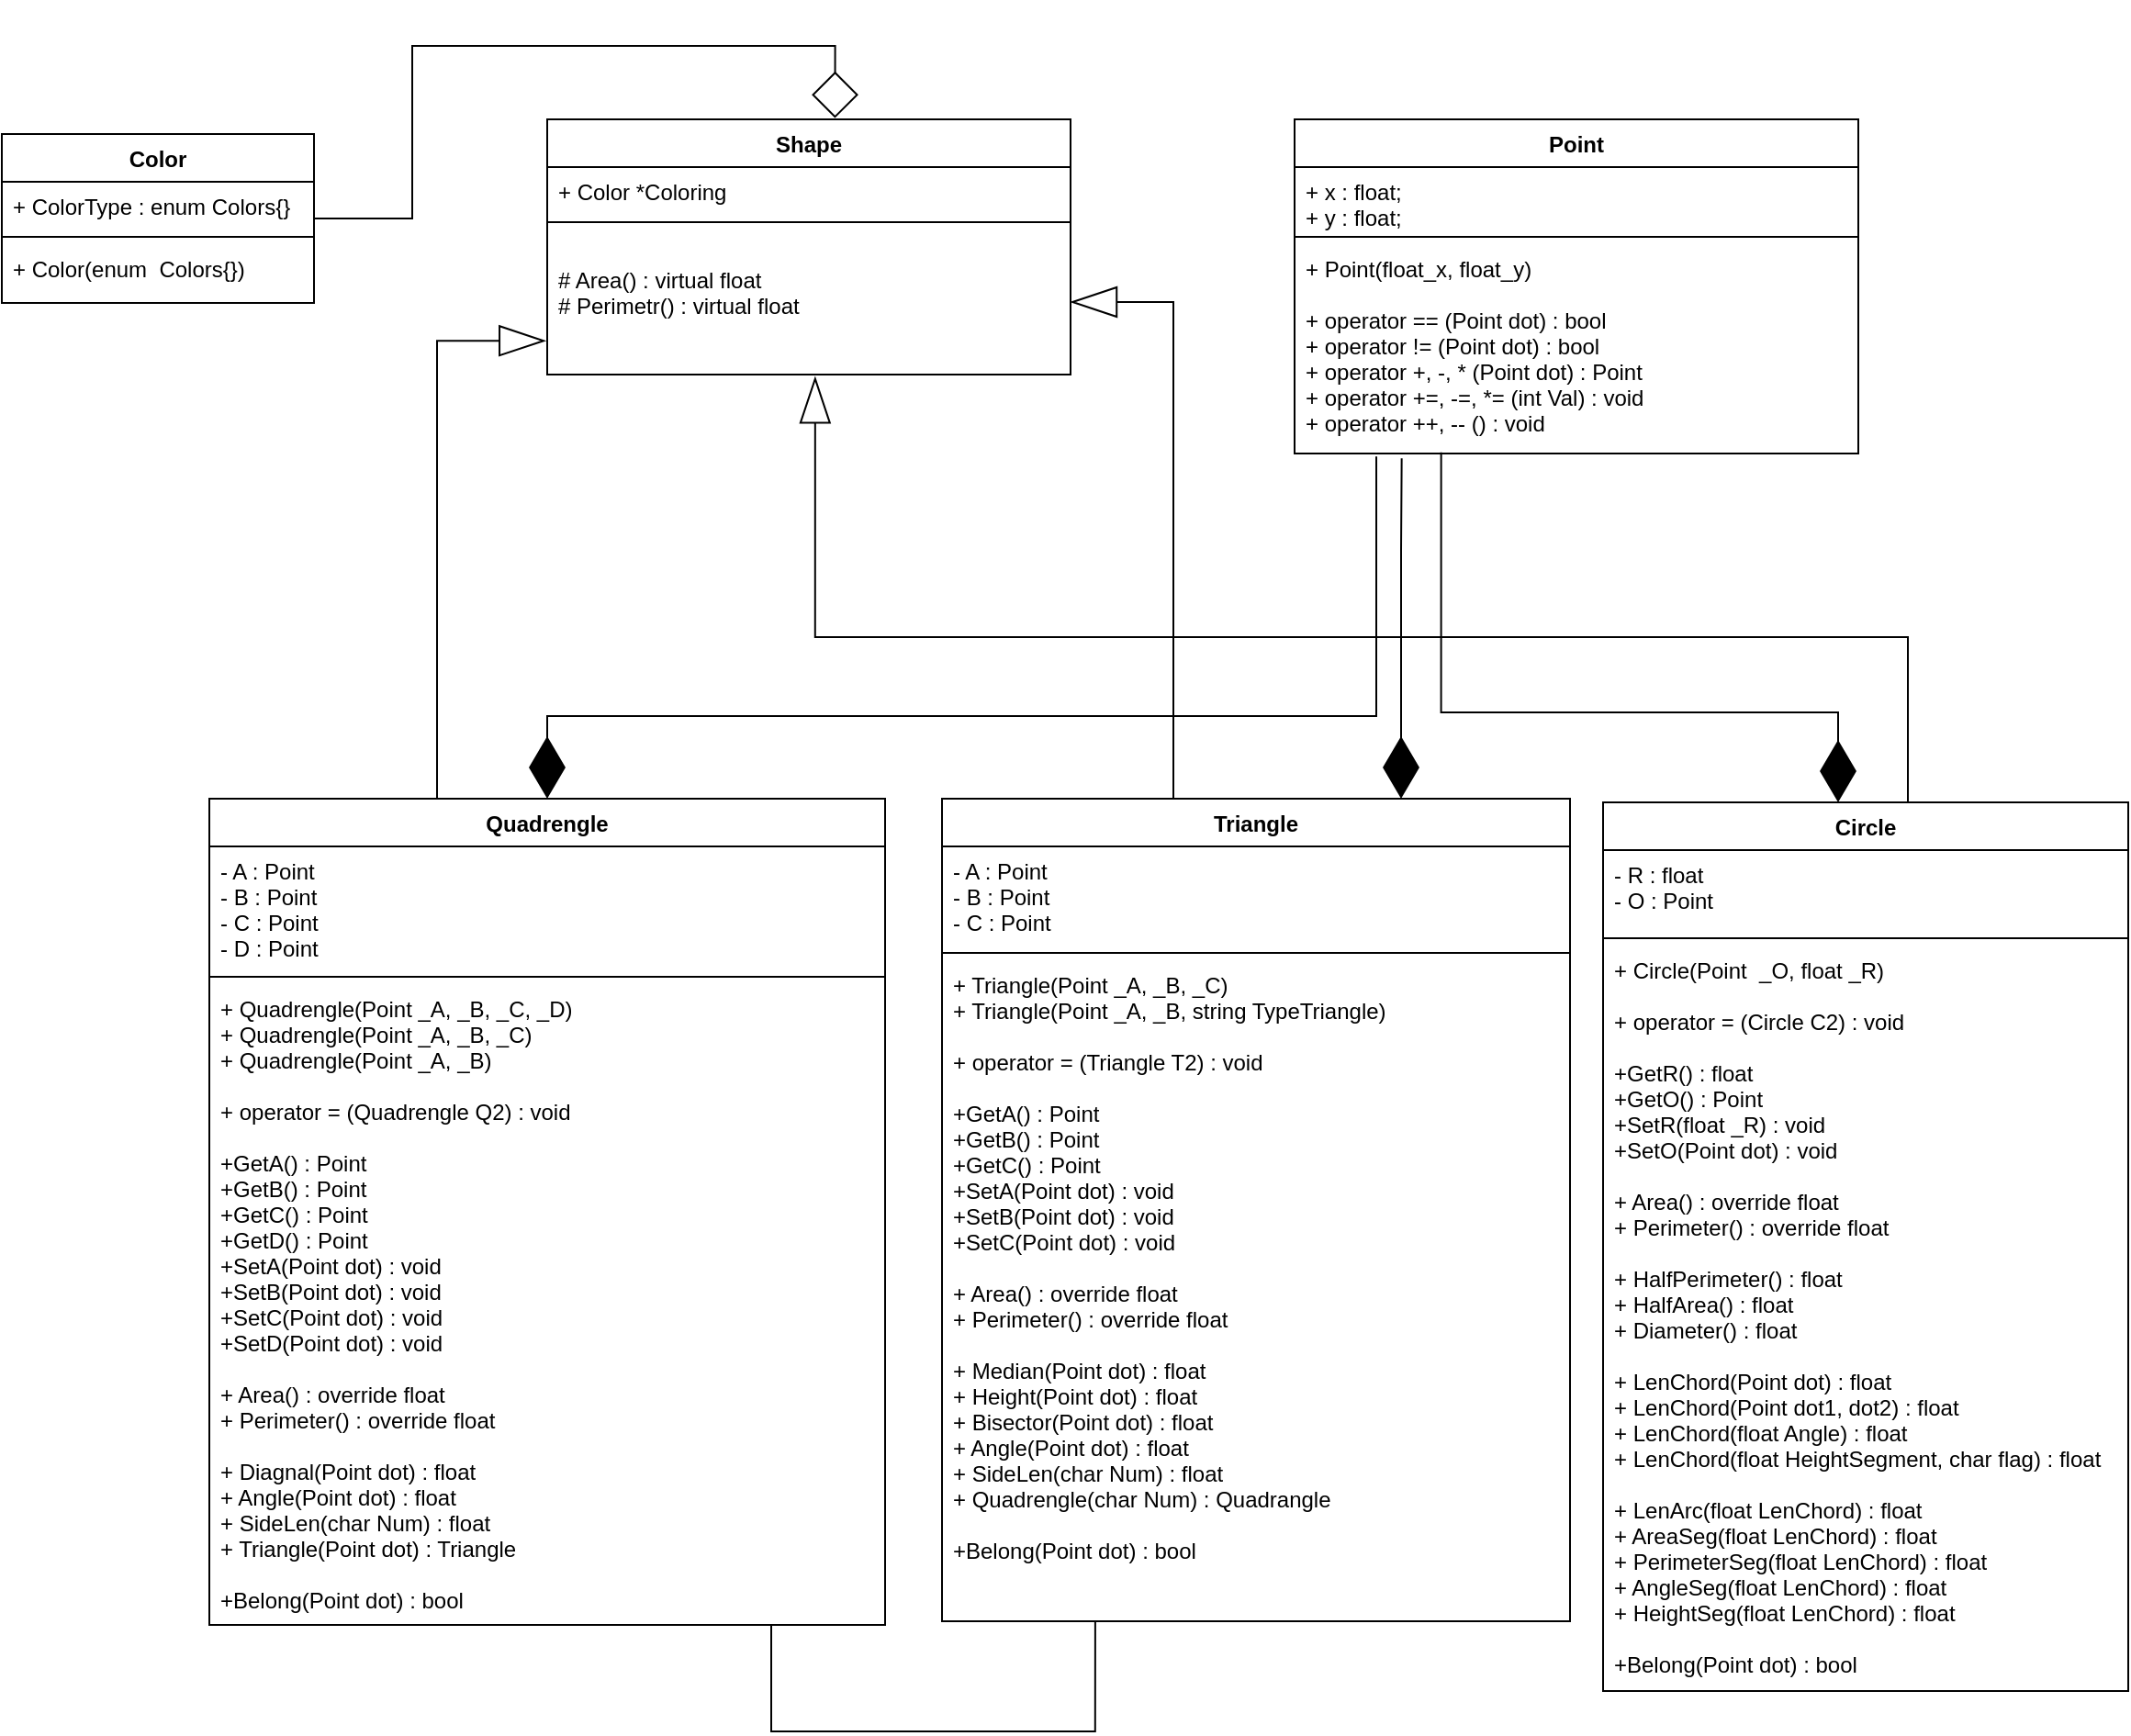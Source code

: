 <mxfile version="12.2.4" type="device" pages="1"><diagram id="SC8gfcgnWcTTP4QlGTLK" name="Страница 1"><mxGraphModel dx="1686" dy="393" grid="1" gridSize="1" guides="1" tooltips="1" connect="1" arrows="1" fold="1" page="1" pageScale="1" pageWidth="827" pageHeight="1169" background="none" math="0" shadow="0"><root><mxCell id="0"/><mxCell id="1" parent="0"/><mxCell id="Up7vEMHOviOV7Av3Ovxm-5" value="Point" style="swimlane;fontStyle=1;align=center;verticalAlign=top;childLayout=stackLayout;horizontal=1;startSize=26;horizontalStack=0;resizeParent=1;resizeParentMax=0;resizeLast=0;collapsible=1;marginBottom=0;" parent="1" vertex="1"><mxGeometry x="490" y="98" width="307" height="182" as="geometry"><mxRectangle x="215" y="30" width="60" height="26" as="alternateBounds"/></mxGeometry></mxCell><mxCell id="Up7vEMHOviOV7Av3Ovxm-6" value="+ x : float;&#10;+ y : float;" style="text;strokeColor=none;fillColor=none;align=left;verticalAlign=top;spacingLeft=4;spacingRight=4;overflow=hidden;rotatable=0;points=[[0,0.5],[1,0.5]];portConstraint=eastwest;" parent="Up7vEMHOviOV7Av3Ovxm-5" vertex="1"><mxGeometry y="26" width="307" height="34" as="geometry"/></mxCell><mxCell id="Up7vEMHOviOV7Av3Ovxm-7" value="" style="line;strokeWidth=1;fillColor=none;align=left;verticalAlign=middle;spacingTop=-1;spacingLeft=3;spacingRight=3;rotatable=0;labelPosition=right;points=[];portConstraint=eastwest;" parent="Up7vEMHOviOV7Av3Ovxm-5" vertex="1"><mxGeometry y="60" width="307" height="8" as="geometry"/></mxCell><mxCell id="Up7vEMHOviOV7Av3Ovxm-8" value="+ Point(float_x, float_y)&#10;&#10;+ operator == (Point dot) : bool&#10;+ operator != (Point dot) : bool&#10;+ operator +, -, * (Point dot) : Point&#10;+ operator +=, -=, *= (int Val) : void&#10;+ operator ++, -- () : void&#10;&#10;" style="text;strokeColor=none;fillColor=none;align=left;verticalAlign=top;spacingLeft=4;spacingRight=4;overflow=hidden;rotatable=0;points=[[0,0.5],[1,0.5]];portConstraint=eastwest;" parent="Up7vEMHOviOV7Av3Ovxm-5" vertex="1"><mxGeometry y="68" width="307" height="114" as="geometry"/></mxCell><mxCell id="lwoWa-HikEac3z0Fgozv-14" style="edgeStyle=orthogonalEdgeStyle;rounded=0;jumpSize=12;orthogonalLoop=1;jettySize=auto;html=1;entryX=0.145;entryY=1.014;entryDx=0;entryDy=0;entryPerimeter=0;startArrow=diamondThin;startFill=1;startSize=31;endArrow=none;endFill=0;endSize=11;strokeWidth=1;" edge="1" parent="1" source="Up7vEMHOviOV7Av3Ovxm-9" target="Up7vEMHOviOV7Av3Ovxm-8"><mxGeometry relative="1" as="geometry"><Array as="points"><mxPoint x="83" y="423"/><mxPoint x="534" y="423"/></Array></mxGeometry></mxCell><mxCell id="lwoWa-HikEac3z0Fgozv-23" style="edgeStyle=orthogonalEdgeStyle;rounded=0;jumpSize=12;orthogonalLoop=1;jettySize=auto;html=1;startArrow=none;startFill=0;startSize=39;endArrow=blockThin;endFill=0;endSize=23;strokeWidth=1;entryX=-0.003;entryY=0.767;entryDx=0;entryDy=0;entryPerimeter=0;" edge="1" parent="1" source="Up7vEMHOviOV7Av3Ovxm-9" target="lwoWa-HikEac3z0Fgozv-9"><mxGeometry relative="1" as="geometry"><mxPoint x="160" y="268" as="targetPoint"/><Array as="points"><mxPoint x="23" y="218"/></Array></mxGeometry></mxCell><mxCell id="Up7vEMHOviOV7Av3Ovxm-9" value="Quadrengle" style="swimlane;fontStyle=1;align=center;verticalAlign=top;childLayout=stackLayout;horizontal=1;startSize=26;horizontalStack=0;resizeParent=1;resizeParentMax=0;resizeLast=0;collapsible=1;marginBottom=0;" parent="1" vertex="1"><mxGeometry x="-101" y="468" width="368" height="450" as="geometry"><mxRectangle x="20" y="360" width="100" height="26" as="alternateBounds"/></mxGeometry></mxCell><mxCell id="Up7vEMHOviOV7Av3Ovxm-10" value="- A : Point&#10;- B : Point&#10;- C : Point&#10;- D : Point" style="text;strokeColor=none;fillColor=none;align=left;verticalAlign=top;spacingLeft=4;spacingRight=4;overflow=hidden;rotatable=0;points=[[0,0.5],[1,0.5]];portConstraint=eastwest;" parent="Up7vEMHOviOV7Av3Ovxm-9" vertex="1"><mxGeometry y="26" width="368" height="67" as="geometry"/></mxCell><mxCell id="Up7vEMHOviOV7Av3Ovxm-11" value="" style="line;strokeWidth=1;fillColor=none;align=left;verticalAlign=middle;spacingTop=-1;spacingLeft=3;spacingRight=3;rotatable=0;labelPosition=right;points=[];portConstraint=eastwest;" parent="Up7vEMHOviOV7Av3Ovxm-9" vertex="1"><mxGeometry y="93" width="368" height="8" as="geometry"/></mxCell><mxCell id="Up7vEMHOviOV7Av3Ovxm-12" value="+ Quadrengle(Point _A, _B, _C, _D)&#10;+ Quadrengle(Point _A, _B, _C)&#10;+ Quadrengle(Point _A, _B)&#10;&#10;+ operator = (Quadrengle Q2) : void&#10;&#10;+GetA() : Point&#10;+GetB() : Point&#10;+GetC() : Point&#10;+GetD() : Point&#10;+SetA(Point dot) : void&#10;+SetB(Point dot) : void&#10;+SetC(Point dot) : void&#10;+SetD(Point dot) : void&#10;&#10;+ Area() : override float&#10;+ Perimeter() : override float&#10;&#10;+ Diagnal(Point dot) : float&#10;+ Angle(Point dot) : float&#10;+ SideLen(char Num) : float&#10;+ Triangle(Point dot) : Triangle&#10;&#10;+Belong(Point dot) : bool&#10;" style="text;strokeColor=none;fillColor=none;align=left;verticalAlign=top;spacingLeft=4;spacingRight=4;overflow=hidden;rotatable=0;points=[[0,0.5],[1,0.5]];portConstraint=eastwest;" parent="Up7vEMHOviOV7Av3Ovxm-9" vertex="1"><mxGeometry y="101" width="368" height="349" as="geometry"/></mxCell><mxCell id="lwoWa-HikEac3z0Fgozv-18" style="edgeStyle=orthogonalEdgeStyle;rounded=0;jumpSize=12;orthogonalLoop=1;jettySize=auto;html=1;entryX=0.19;entryY=1.023;entryDx=0;entryDy=0;entryPerimeter=0;startArrow=diamondThin;startFill=1;startSize=31;endArrow=none;endFill=0;endSize=11;strokeWidth=1;" edge="1" parent="1" source="Up7vEMHOviOV7Av3Ovxm-13" target="Up7vEMHOviOV7Av3Ovxm-8"><mxGeometry relative="1" as="geometry"><Array as="points"><mxPoint x="548" y="333"/><mxPoint x="548" y="333"/></Array></mxGeometry></mxCell><mxCell id="lwoWa-HikEac3z0Fgozv-25" style="edgeStyle=orthogonalEdgeStyle;rounded=0;jumpSize=12;orthogonalLoop=1;jettySize=auto;html=1;entryX=1;entryY=0.5;entryDx=0;entryDy=0;startArrow=none;startFill=0;startSize=39;endArrow=blockThin;endFill=0;endSize=23;strokeWidth=1;" edge="1" parent="1" source="Up7vEMHOviOV7Av3Ovxm-13" target="lwoWa-HikEac3z0Fgozv-9"><mxGeometry relative="1" as="geometry"><Array as="points"><mxPoint x="424" y="198"/></Array></mxGeometry></mxCell><mxCell id="Up7vEMHOviOV7Av3Ovxm-13" value="Triangle" style="swimlane;fontStyle=1;align=center;verticalAlign=top;childLayout=stackLayout;horizontal=1;startSize=26;horizontalStack=0;resizeParent=1;resizeParentMax=0;resizeLast=0;collapsible=1;marginBottom=0;" parent="1" vertex="1"><mxGeometry x="298" y="468" width="342" height="448" as="geometry"><mxRectangle x="250" y="360" width="80" height="26" as="alternateBounds"/></mxGeometry></mxCell><mxCell id="Up7vEMHOviOV7Av3Ovxm-14" value="- A : Point&#10;- B : Point&#10;- C : Point" style="text;strokeColor=none;fillColor=none;align=left;verticalAlign=top;spacingLeft=4;spacingRight=4;overflow=hidden;rotatable=0;points=[[0,0.5],[1,0.5]];portConstraint=eastwest;" parent="Up7vEMHOviOV7Av3Ovxm-13" vertex="1"><mxGeometry y="26" width="342" height="54" as="geometry"/></mxCell><mxCell id="Up7vEMHOviOV7Av3Ovxm-15" value="" style="line;strokeWidth=1;fillColor=none;align=left;verticalAlign=middle;spacingTop=-1;spacingLeft=3;spacingRight=3;rotatable=0;labelPosition=right;points=[];portConstraint=eastwest;" parent="Up7vEMHOviOV7Av3Ovxm-13" vertex="1"><mxGeometry y="80" width="342" height="8" as="geometry"/></mxCell><mxCell id="Up7vEMHOviOV7Av3Ovxm-16" value="+ Triangle(Point _A, _B, _C)&#10;+ Triangle(Point _A, _B, string TypeTriangle)&#10;&#10;+ operator = (Triangle T2) : void&#10;&#10;+GetA() : Point&#10;+GetB() : Point&#10;+GetC() : Point&#10;+SetA(Point dot) : void&#10;+SetB(Point dot) : void&#10;+SetC(Point dot) : void&#10;&#10;+ Area() : override float&#10;+ Perimeter() : override float&#10;&#10;+ Median(Point dot) : float&#10;+ Height(Point dot) : float&#10;+ Bisector(Point dot) : float&#10;+ Angle(Point dot) : float&#10;+ SideLen(char Num) : float&#10;+ Quadrengle(char Num) : Quadrangle&#10;&#10;+Belong(Point dot) : bool" style="text;strokeColor=none;fillColor=none;align=left;verticalAlign=top;spacingLeft=4;spacingRight=4;overflow=hidden;rotatable=0;points=[[0,0.5],[1,0.5]];portConstraint=eastwest;" parent="Up7vEMHOviOV7Av3Ovxm-13" vertex="1"><mxGeometry y="88" width="342" height="360" as="geometry"/></mxCell><mxCell id="lwoWa-HikEac3z0Fgozv-20" style="edgeStyle=orthogonalEdgeStyle;rounded=0;jumpSize=12;orthogonalLoop=1;jettySize=auto;html=1;entryX=0.26;entryY=0.995;entryDx=0;entryDy=0;entryPerimeter=0;startArrow=diamondThin;startFill=1;startSize=31;endArrow=none;endFill=0;endSize=11;strokeWidth=1;" edge="1" parent="1" source="Up7vEMHOviOV7Av3Ovxm-17" target="Up7vEMHOviOV7Av3Ovxm-8"><mxGeometry relative="1" as="geometry"><Array as="points"><mxPoint x="786" y="421"/><mxPoint x="569" y="421"/></Array></mxGeometry></mxCell><mxCell id="lwoWa-HikEac3z0Fgozv-26" style="edgeStyle=orthogonalEdgeStyle;rounded=0;jumpSize=12;orthogonalLoop=1;jettySize=auto;html=1;entryX=0.512;entryY=1.015;entryDx=0;entryDy=0;entryPerimeter=0;startArrow=none;startFill=0;startSize=39;endArrow=blockThin;endFill=0;endSize=23;strokeWidth=1;" edge="1" parent="1" source="Up7vEMHOviOV7Av3Ovxm-17" target="lwoWa-HikEac3z0Fgozv-9"><mxGeometry relative="1" as="geometry"><Array as="points"><mxPoint x="824" y="380"/><mxPoint x="229" y="380"/></Array></mxGeometry></mxCell><mxCell id="Up7vEMHOviOV7Av3Ovxm-17" value="Circle" style="swimlane;fontStyle=1;align=center;verticalAlign=top;childLayout=stackLayout;horizontal=1;startSize=26;horizontalStack=0;resizeParent=1;resizeParentMax=0;resizeLast=0;collapsible=1;marginBottom=0;" parent="1" vertex="1"><mxGeometry x="658" y="470" width="286" height="484" as="geometry"><mxRectangle x="520" y="360" width="60" height="26" as="alternateBounds"/></mxGeometry></mxCell><mxCell id="Up7vEMHOviOV7Av3Ovxm-18" value="- R : float&#10;- O : Point" style="text;strokeColor=none;fillColor=none;align=left;verticalAlign=top;spacingLeft=4;spacingRight=4;overflow=hidden;rotatable=0;points=[[0,0.5],[1,0.5]];portConstraint=eastwest;" parent="Up7vEMHOviOV7Av3Ovxm-17" vertex="1"><mxGeometry y="26" width="286" height="44" as="geometry"/></mxCell><mxCell id="Up7vEMHOviOV7Av3Ovxm-19" value="" style="line;strokeWidth=1;fillColor=none;align=left;verticalAlign=middle;spacingTop=-1;spacingLeft=3;spacingRight=3;rotatable=0;labelPosition=right;points=[];portConstraint=eastwest;" parent="Up7vEMHOviOV7Av3Ovxm-17" vertex="1"><mxGeometry y="70" width="286" height="8" as="geometry"/></mxCell><mxCell id="Up7vEMHOviOV7Av3Ovxm-20" value="+ Circle(Point  _O, float _R)&#10;&#10;+ operator = (Circle C2) : void&#10;&#10;+GetR() : float&#10;+GetO() : Point&#10;+SetR(float _R) : void&#10;+SetO(Point dot) : void&#10;&#10;+ Area() : override float&#10;+ Perimeter() : override float&#10;&#10;+ HalfPerimeter() : float&#10;+ HalfArea() : float&#10;+ Diameter() : float&#10;&#10;+ LenChord(Point dot) : float&#10;+ LenChord(Point dot1, dot2) : float&#10;+ LenChord(float Angle) : float&#10;+ LenChord(float HeightSegment, char flag) : float&#10;&#10;+ LenArc(float LenChord) : float&#10;+ AreaSeg(float LenChord) : float&#10;+ PerimeterSeg(float LenChord) : float&#10;+ AngleSeg(float LenChord) : float&#10;+ HeightSeg(float LenChord) : float&#10;&#10;+Belong(Point dot) : bool&#10;&#10;" style="text;strokeColor=none;fillColor=none;align=left;verticalAlign=top;spacingLeft=4;spacingRight=4;overflow=hidden;rotatable=0;points=[[0,0.5],[1,0.5]];portConstraint=eastwest;" parent="Up7vEMHOviOV7Av3Ovxm-17" vertex="1"><mxGeometry y="78" width="286" height="406" as="geometry"/></mxCell><mxCell id="lwoWa-HikEac3z0Fgozv-29" style="edgeStyle=orthogonalEdgeStyle;rounded=0;jumpSize=12;orthogonalLoop=1;jettySize=auto;html=1;entryX=0.55;entryY=-0.005;entryDx=0;entryDy=0;entryPerimeter=0;startArrow=none;startFill=0;startSize=39;endArrow=diamond;endFill=0;endSize=23;strokeWidth=1;" edge="1" parent="1" source="YVsCC94Z7rVGnUEVIJ4x-6" target="lwoWa-HikEac3z0Fgozv-6"><mxGeometry relative="1" as="geometry"/></mxCell><mxCell id="YVsCC94Z7rVGnUEVIJ4x-6" value="Color" style="swimlane;fontStyle=1;align=center;verticalAlign=top;childLayout=stackLayout;horizontal=1;startSize=26;horizontalStack=0;resizeParent=1;resizeParentMax=0;resizeLast=0;collapsible=1;marginBottom=0;" parent="1" vertex="1"><mxGeometry x="-214" y="106" width="170" height="92" as="geometry"/></mxCell><mxCell id="YVsCC94Z7rVGnUEVIJ4x-7" value="+ ColorType : enum Colors{}" style="text;strokeColor=none;fillColor=none;align=left;verticalAlign=top;spacingLeft=4;spacingRight=4;overflow=hidden;rotatable=0;points=[[0,0.5],[1,0.5]];portConstraint=eastwest;" parent="YVsCC94Z7rVGnUEVIJ4x-6" vertex="1"><mxGeometry y="26" width="170" height="26" as="geometry"/></mxCell><mxCell id="YVsCC94Z7rVGnUEVIJ4x-8" value="" style="line;strokeWidth=1;fillColor=none;align=left;verticalAlign=middle;spacingTop=-1;spacingLeft=3;spacingRight=3;rotatable=0;labelPosition=right;points=[];portConstraint=eastwest;" parent="YVsCC94Z7rVGnUEVIJ4x-6" vertex="1"><mxGeometry y="52" width="170" height="8" as="geometry"/></mxCell><mxCell id="YVsCC94Z7rVGnUEVIJ4x-9" value="+ Color(enum  Colors{})" style="text;strokeColor=none;fillColor=none;align=left;verticalAlign=top;spacingLeft=4;spacingRight=4;overflow=hidden;rotatable=0;points=[[0,0.5],[1,0.5]];portConstraint=eastwest;" parent="YVsCC94Z7rVGnUEVIJ4x-6" vertex="1"><mxGeometry y="60" width="170" height="32" as="geometry"/></mxCell><mxCell id="lwoWa-HikEac3z0Fgozv-6" value="Shape" style="swimlane;fontStyle=1;align=center;verticalAlign=top;childLayout=stackLayout;horizontal=1;startSize=26;horizontalStack=0;resizeParent=1;resizeParentMax=0;resizeLast=0;collapsible=1;marginBottom=0;" vertex="1" parent="1"><mxGeometry x="83" y="98" width="285" height="139" as="geometry"/></mxCell><mxCell id="lwoWa-HikEac3z0Fgozv-7" value="+ Color *Coloring" style="text;strokeColor=none;fillColor=none;align=left;verticalAlign=top;spacingLeft=4;spacingRight=4;overflow=hidden;rotatable=0;points=[[0,0.5],[1,0.5]];portConstraint=eastwest;" vertex="1" parent="lwoWa-HikEac3z0Fgozv-6"><mxGeometry y="26" width="285" height="26" as="geometry"/></mxCell><mxCell id="lwoWa-HikEac3z0Fgozv-8" value="" style="line;strokeWidth=1;fillColor=none;align=left;verticalAlign=middle;spacingTop=-1;spacingLeft=3;spacingRight=3;rotatable=0;labelPosition=right;points=[];portConstraint=eastwest;" vertex="1" parent="lwoWa-HikEac3z0Fgozv-6"><mxGeometry y="52" width="285" height="8" as="geometry"/></mxCell><mxCell id="lwoWa-HikEac3z0Fgozv-9" value="&#10;# Area() : virtual float&#10;# Perimetr() : virtual float" style="text;strokeColor=none;fillColor=none;align=left;verticalAlign=top;spacingLeft=4;spacingRight=4;overflow=hidden;rotatable=0;points=[[0,0.5],[1,0.5]];portConstraint=eastwest;" vertex="1" parent="lwoWa-HikEac3z0Fgozv-6"><mxGeometry y="60" width="285" height="79" as="geometry"/></mxCell><mxCell id="lwoWa-HikEac3z0Fgozv-22" style="edgeStyle=orthogonalEdgeStyle;rounded=0;jumpSize=12;orthogonalLoop=1;jettySize=auto;html=1;entryX=0.244;entryY=1.001;entryDx=0;entryDy=0;entryPerimeter=0;startArrow=none;startFill=0;startSize=31;endArrow=none;endFill=0;endSize=11;strokeWidth=1;" edge="1" parent="1" source="Up7vEMHOviOV7Av3Ovxm-12" target="Up7vEMHOviOV7Av3Ovxm-16"><mxGeometry relative="1" as="geometry"><Array as="points"><mxPoint x="205" y="976"/><mxPoint x="381" y="976"/></Array></mxGeometry></mxCell></root></mxGraphModel></diagram></mxfile>